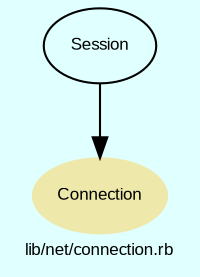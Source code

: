 digraph TopLevel {
    compound = true
    bgcolor = lightcyan1
    fontname = Arial
    fontsize = 8
    label = "lib/net/connection.rb"
    node [
        fontname = Arial,
        fontsize = 8,
        color = black
    ]

    Connection [
        fontcolor = black,
        URL = "classes/Connection.html",
        shape = ellipse,
        color = palegoldenrod,
        style = filled,
        label = "Connection"
    ]

    Session [
        URL = "classes/Session.html",
        label = "Session"
    ]

    Session -> Connection [

    ]

}

